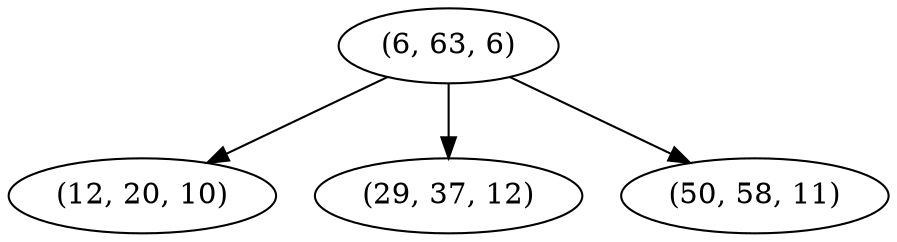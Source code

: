 digraph tree {
    "(6, 63, 6)";
    "(12, 20, 10)";
    "(29, 37, 12)";
    "(50, 58, 11)";
    "(6, 63, 6)" -> "(12, 20, 10)";
    "(6, 63, 6)" -> "(29, 37, 12)";
    "(6, 63, 6)" -> "(50, 58, 11)";
}
